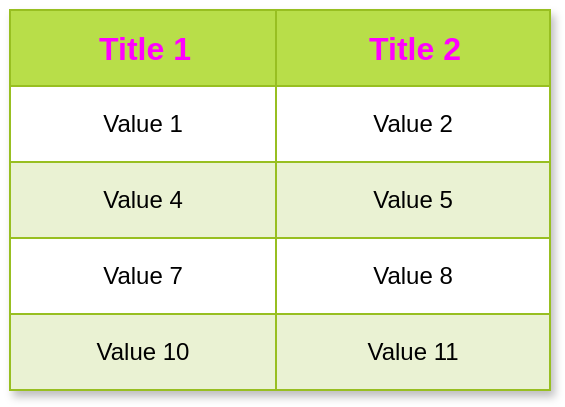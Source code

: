<mxfile version="21.6.6" type="github">
  <diagram name="第 1 页" id="mDxXt6ygkqnDyHhWjW9m">
    <mxGraphModel dx="1330" dy="796" grid="1" gridSize="10" guides="1" tooltips="1" connect="1" arrows="1" fold="1" page="1" pageScale="1" pageWidth="827" pageHeight="1169" math="0" shadow="0">
      <root>
        <mxCell id="0" />
        <mxCell id="1" parent="0" />
        <mxCell id="El8vUFdgK8pBrsizsK4x-89" value="Assets" style="childLayout=tableLayout;recursiveResize=0;strokeColor=#98bf21;fillColor=#A7C942;shadow=1;fontFamily=Helvetica;fontSize=12;fontColor=default;startSize=0;flipV=1;flipH=1;" vertex="1" parent="1">
          <mxGeometry x="220" y="390" width="270" height="190" as="geometry" />
        </mxCell>
        <mxCell id="El8vUFdgK8pBrsizsK4x-90" style="shape=tableRow;horizontal=0;startSize=0;swimlaneHead=0;swimlaneBody=0;top=0;left=0;bottom=0;right=0;dropTarget=0;collapsible=0;recursiveResize=0;expand=0;fontStyle=0;strokeColor=inherit;fillColor=#ffffff;fontFamily=Helvetica;fontSize=12;fontColor=default;" vertex="1" parent="El8vUFdgK8pBrsizsK4x-89">
          <mxGeometry width="270" height="38" as="geometry" />
        </mxCell>
        <mxCell id="El8vUFdgK8pBrsizsK4x-91" value="Title 1" style="connectable=0;recursiveResize=0;strokeColor=inherit;fillColor=#B8DE49;align=center;fontStyle=1;fontColor=#FF00FF;html=1;fontFamily=Helvetica;fontSize=16;startSize=0;" vertex="1" parent="El8vUFdgK8pBrsizsK4x-90">
          <mxGeometry width="133" height="38" as="geometry">
            <mxRectangle width="133" height="38" as="alternateBounds" />
          </mxGeometry>
        </mxCell>
        <mxCell id="El8vUFdgK8pBrsizsK4x-92" value="Title 2" style="connectable=0;recursiveResize=0;strokeColor=inherit;fillColor=#B8DE49;align=center;fontStyle=1;fontColor=#FF00FF;html=1;fontFamily=Helvetica;fontSize=16;startSize=0;" vertex="1" parent="El8vUFdgK8pBrsizsK4x-90">
          <mxGeometry x="133" width="137" height="38" as="geometry">
            <mxRectangle width="137" height="38" as="alternateBounds" />
          </mxGeometry>
        </mxCell>
        <mxCell id="El8vUFdgK8pBrsizsK4x-94" value="" style="shape=tableRow;horizontal=0;startSize=0;swimlaneHead=0;swimlaneBody=0;top=0;left=0;bottom=0;right=0;dropTarget=0;collapsible=0;recursiveResize=0;expand=0;fontStyle=0;strokeColor=inherit;fillColor=#ffffff;fontFamily=Helvetica;fontSize=12;fontColor=default;" vertex="1" parent="El8vUFdgK8pBrsizsK4x-89">
          <mxGeometry y="38" width="270" height="38" as="geometry" />
        </mxCell>
        <mxCell id="El8vUFdgK8pBrsizsK4x-95" value="Value 1" style="connectable=0;recursiveResize=0;strokeColor=inherit;fillColor=inherit;align=center;whiteSpace=wrap;html=1;fontFamily=Helvetica;fontSize=12;fontColor=default;startSize=0;" vertex="1" parent="El8vUFdgK8pBrsizsK4x-94">
          <mxGeometry width="133" height="38" as="geometry">
            <mxRectangle width="133" height="38" as="alternateBounds" />
          </mxGeometry>
        </mxCell>
        <mxCell id="El8vUFdgK8pBrsizsK4x-96" value="Value 2" style="connectable=0;recursiveResize=0;strokeColor=inherit;fillColor=inherit;align=center;whiteSpace=wrap;html=1;fontFamily=Helvetica;fontSize=12;fontColor=default;startSize=0;" vertex="1" parent="El8vUFdgK8pBrsizsK4x-94">
          <mxGeometry x="133" width="137" height="38" as="geometry">
            <mxRectangle width="137" height="38" as="alternateBounds" />
          </mxGeometry>
        </mxCell>
        <mxCell id="El8vUFdgK8pBrsizsK4x-98" value="" style="shape=tableRow;horizontal=0;startSize=0;swimlaneHead=0;swimlaneBody=0;top=0;left=0;bottom=0;right=0;dropTarget=0;collapsible=0;recursiveResize=0;expand=0;fontStyle=1;strokeColor=inherit;fillColor=#EAF2D3;fontFamily=Helvetica;fontSize=12;fontColor=default;" vertex="1" parent="El8vUFdgK8pBrsizsK4x-89">
          <mxGeometry y="76" width="270" height="38" as="geometry" />
        </mxCell>
        <mxCell id="El8vUFdgK8pBrsizsK4x-99" value="Value 4" style="connectable=0;recursiveResize=0;strokeColor=inherit;fillColor=inherit;whiteSpace=wrap;html=1;fontFamily=Helvetica;fontSize=12;fontColor=default;startSize=0;" vertex="1" parent="El8vUFdgK8pBrsizsK4x-98">
          <mxGeometry width="133" height="38" as="geometry">
            <mxRectangle width="133" height="38" as="alternateBounds" />
          </mxGeometry>
        </mxCell>
        <mxCell id="El8vUFdgK8pBrsizsK4x-100" value="Value 5" style="connectable=0;recursiveResize=0;strokeColor=inherit;fillColor=inherit;whiteSpace=wrap;html=1;fontFamily=Helvetica;fontSize=12;fontColor=default;startSize=0;" vertex="1" parent="El8vUFdgK8pBrsizsK4x-98">
          <mxGeometry x="133" width="137" height="38" as="geometry">
            <mxRectangle width="137" height="38" as="alternateBounds" />
          </mxGeometry>
        </mxCell>
        <mxCell id="El8vUFdgK8pBrsizsK4x-102" value="" style="shape=tableRow;horizontal=0;startSize=0;swimlaneHead=0;swimlaneBody=0;top=0;left=0;bottom=0;right=0;dropTarget=0;collapsible=0;recursiveResize=0;expand=0;fontStyle=0;strokeColor=inherit;fillColor=#ffffff;fontFamily=Helvetica;fontSize=12;fontColor=default;" vertex="1" parent="El8vUFdgK8pBrsizsK4x-89">
          <mxGeometry y="114" width="270" height="38" as="geometry" />
        </mxCell>
        <mxCell id="El8vUFdgK8pBrsizsK4x-103" value="Value 7" style="connectable=0;recursiveResize=0;strokeColor=inherit;fillColor=inherit;fontStyle=0;align=center;whiteSpace=wrap;html=1;fontFamily=Helvetica;fontSize=12;fontColor=default;startSize=0;" vertex="1" parent="El8vUFdgK8pBrsizsK4x-102">
          <mxGeometry width="133" height="38" as="geometry">
            <mxRectangle width="133" height="38" as="alternateBounds" />
          </mxGeometry>
        </mxCell>
        <mxCell id="El8vUFdgK8pBrsizsK4x-104" value="Value 8" style="connectable=0;recursiveResize=0;strokeColor=inherit;fillColor=inherit;fontStyle=0;align=center;whiteSpace=wrap;html=1;fontFamily=Helvetica;fontSize=12;fontColor=default;startSize=0;" vertex="1" parent="El8vUFdgK8pBrsizsK4x-102">
          <mxGeometry x="133" width="137" height="38" as="geometry">
            <mxRectangle width="137" height="38" as="alternateBounds" />
          </mxGeometry>
        </mxCell>
        <mxCell id="El8vUFdgK8pBrsizsK4x-106" value="" style="shape=tableRow;horizontal=0;startSize=0;swimlaneHead=0;swimlaneBody=0;top=0;left=0;bottom=0;right=0;dropTarget=0;collapsible=0;recursiveResize=0;expand=0;fontStyle=1;strokeColor=inherit;fillColor=#EAF2D3;fontFamily=Helvetica;fontSize=12;fontColor=default;" vertex="1" parent="El8vUFdgK8pBrsizsK4x-89">
          <mxGeometry y="152" width="270" height="38" as="geometry" />
        </mxCell>
        <mxCell id="El8vUFdgK8pBrsizsK4x-107" value="Value 10" style="connectable=0;recursiveResize=0;strokeColor=inherit;fillColor=inherit;whiteSpace=wrap;html=1;fontFamily=Helvetica;fontSize=12;fontColor=default;startSize=0;" vertex="1" parent="El8vUFdgK8pBrsizsK4x-106">
          <mxGeometry width="133" height="38" as="geometry">
            <mxRectangle width="133" height="38" as="alternateBounds" />
          </mxGeometry>
        </mxCell>
        <mxCell id="El8vUFdgK8pBrsizsK4x-108" value="Value 11" style="connectable=0;recursiveResize=0;strokeColor=inherit;fillColor=inherit;whiteSpace=wrap;html=1;fontFamily=Helvetica;fontSize=12;fontColor=default;startSize=0;" vertex="1" parent="El8vUFdgK8pBrsizsK4x-106">
          <mxGeometry x="133" width="137" height="38" as="geometry">
            <mxRectangle width="137" height="38" as="alternateBounds" />
          </mxGeometry>
        </mxCell>
      </root>
    </mxGraphModel>
  </diagram>
</mxfile>
